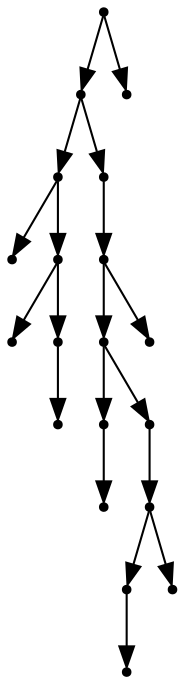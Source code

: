 digraph {
  19 [shape=point];
  17 [shape=point];
  5 [shape=point];
  0 [shape=point];
  4 [shape=point];
  1 [shape=point];
  3 [shape=point];
  2 [shape=point];
  16 [shape=point];
  15 [shape=point];
  13 [shape=point];
  7 [shape=point];
  6 [shape=point];
  12 [shape=point];
  11 [shape=point];
  9 [shape=point];
  8 [shape=point];
  10 [shape=point];
  14 [shape=point];
  18 [shape=point];
19 -> 17;
17 -> 5;
5 -> 0;
5 -> 4;
4 -> 1;
4 -> 3;
3 -> 2;
17 -> 16;
16 -> 15;
15 -> 13;
13 -> 7;
7 -> 6;
13 -> 12;
12 -> 11;
11 -> 9;
9 -> 8;
11 -> 10;
15 -> 14;
19 -> 18;
}
